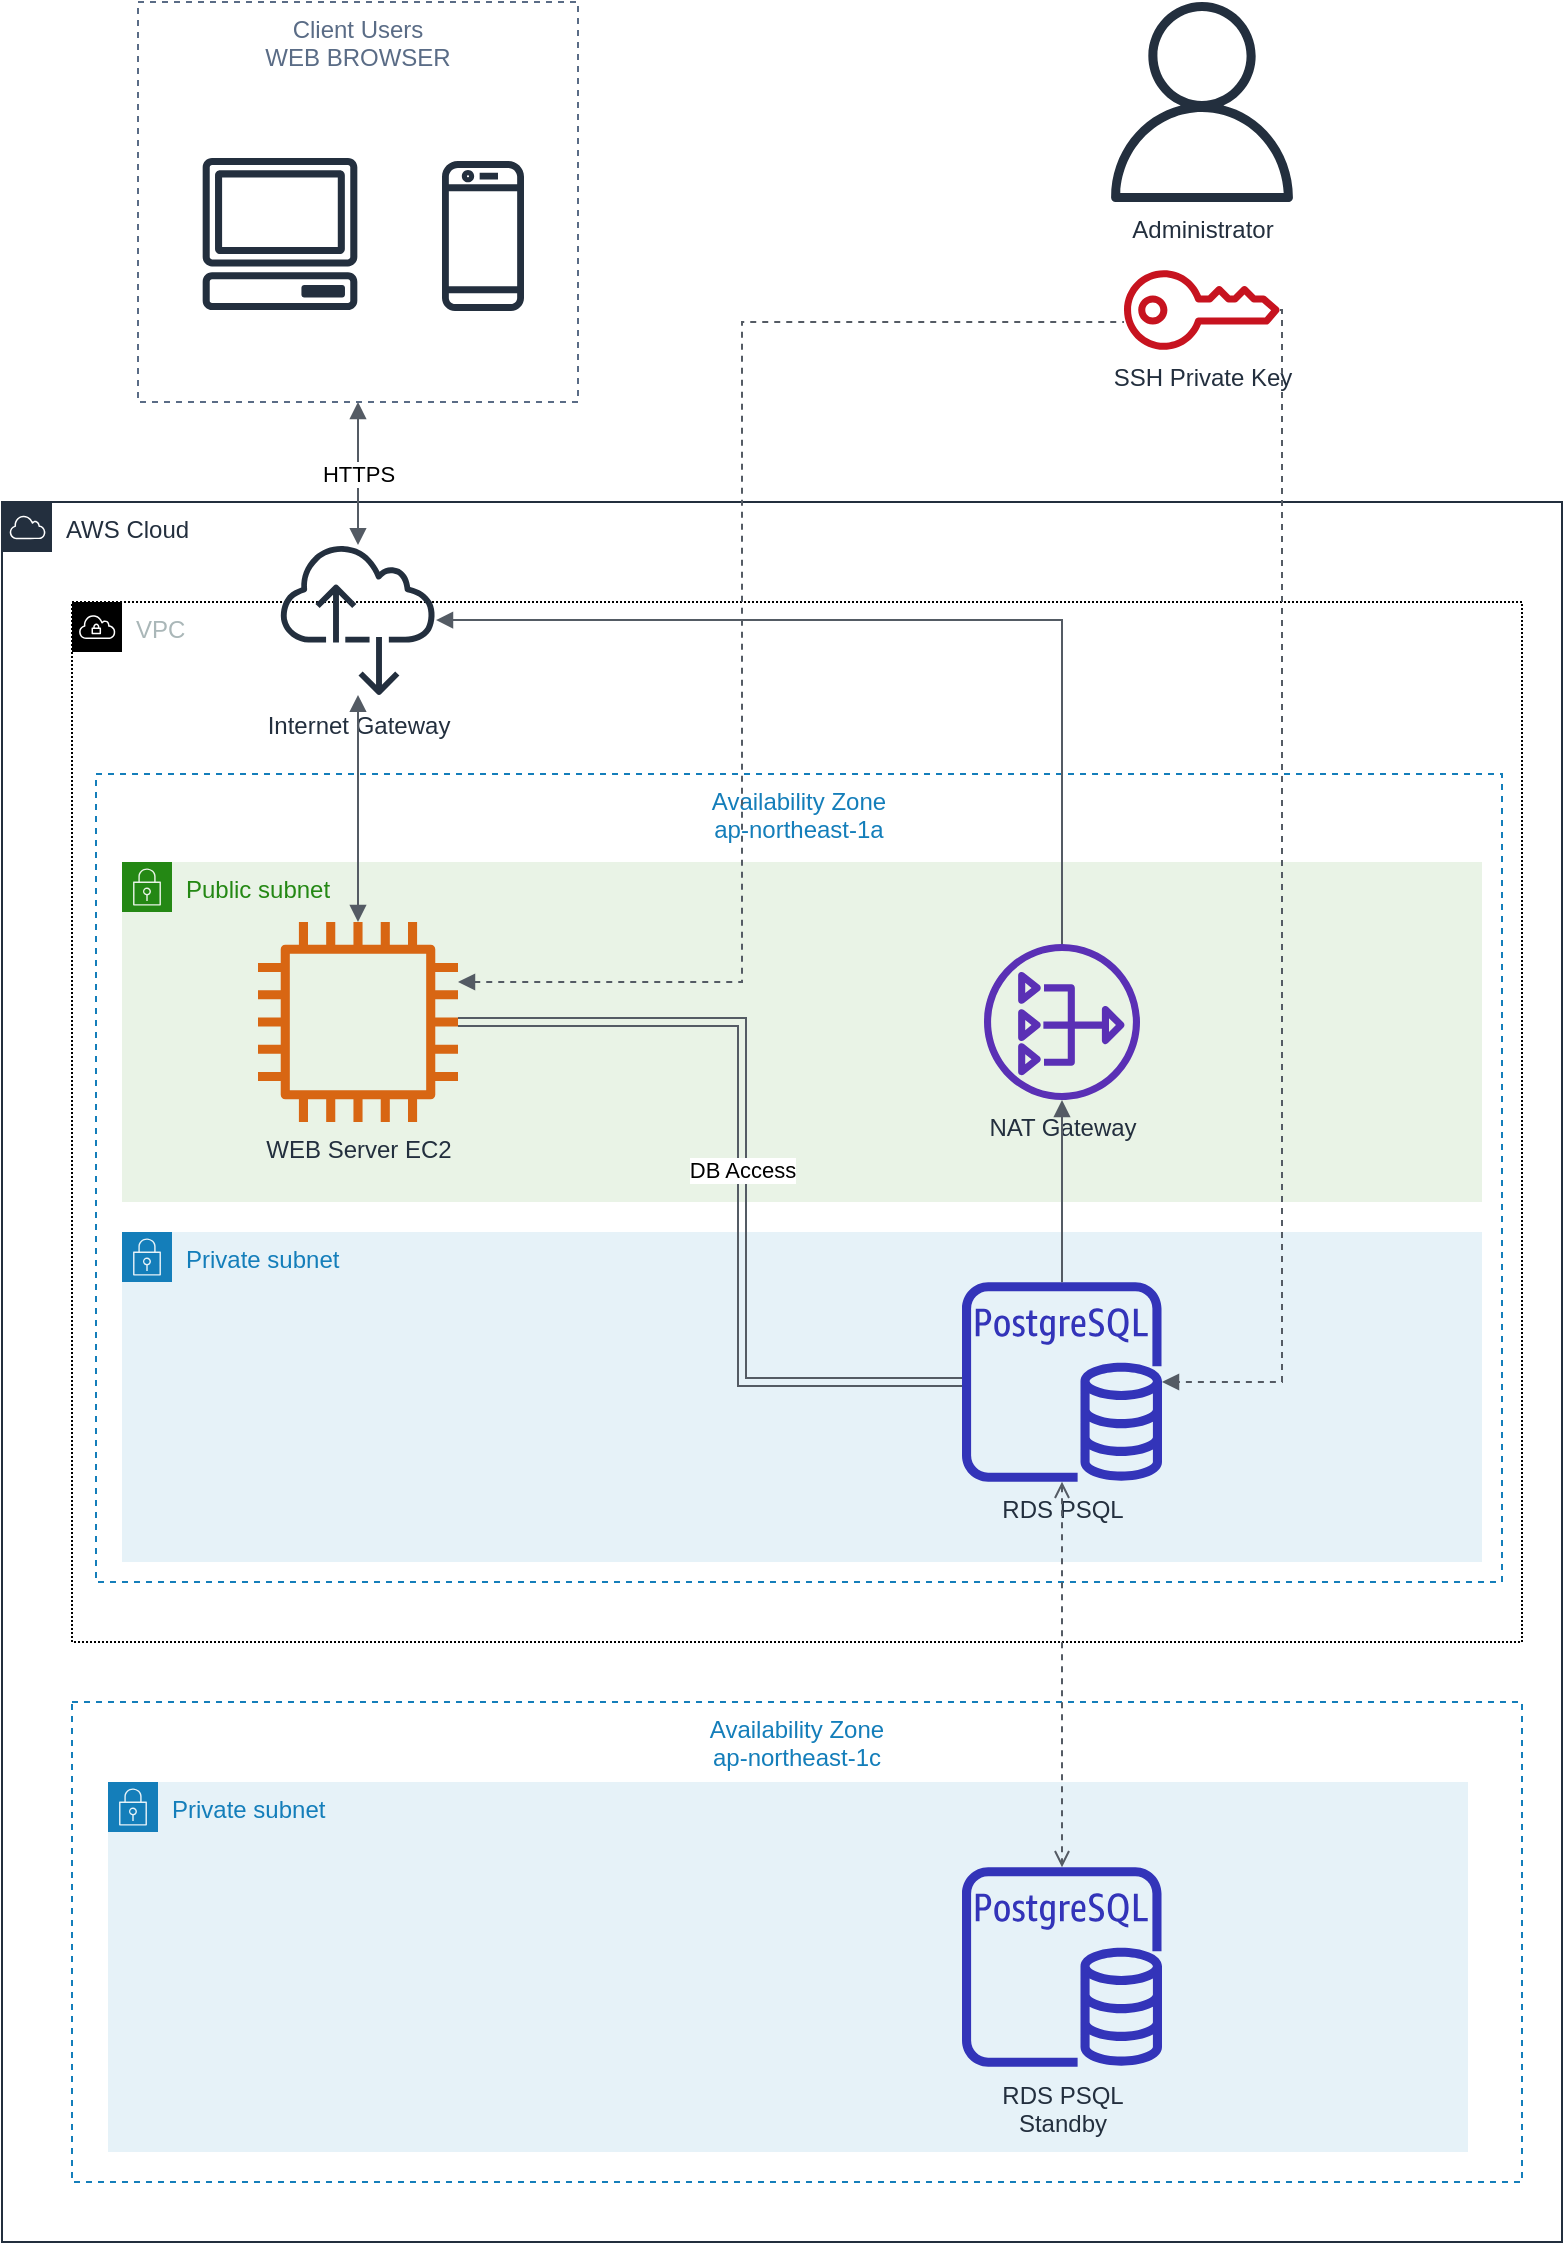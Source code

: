 <mxfile version="12.0.0" type="github" pages="1"><diagram id="eeBhRq_ST6CD6k5FKRfc" name="Page-1"><mxGraphModel dx="859" dy="565" grid="1" gridSize="10" guides="1" tooltips="1" connect="1" arrows="1" fold="1" page="1" pageScale="1" pageWidth="827" pageHeight="1169" math="0" shadow="0"><root><mxCell id="0"/><mxCell id="1" parent="0"/><mxCell id="Ic98tLC-YxY7tGEhvowl-1" value="Availability Zone&#10;ap-northeast-1a" style="fillColor=none;strokeColor=#147EBA;dashed=1;verticalAlign=top;fontStyle=0;fontColor=#147EBA;" vertex="1" parent="1"><mxGeometry x="67" y="426" width="703" height="404" as="geometry"/></mxCell><mxCell id="kcP6CkvGFuSYhXzFiz4a-3" value="AWS Cloud" style="points=[[0,0],[0.25,0],[0.5,0],[0.75,0],[1,0],[1,0.25],[1,0.5],[1,0.75],[1,1],[0.75,1],[0.5,1],[0.25,1],[0,1],[0,0.75],[0,0.5],[0,0.25]];outlineConnect=0;gradientColor=none;html=1;whiteSpace=wrap;fontSize=12;fontStyle=0;shape=mxgraph.aws4.group;grIcon=mxgraph.aws4.group_aws_cloud;strokeColor=#232F3E;fillColor=none;verticalAlign=top;align=left;spacingLeft=30;fontColor=#232F3E;dashed=0;" parent="1" vertex="1"><mxGeometry x="20" y="290" width="780" height="870" as="geometry"/></mxCell><mxCell id="kcP6CkvGFuSYhXzFiz4a-30" value="VPC" style="points=[[0,0],[0.25,0],[0.5,0],[0.75,0],[1,0],[1,0.25],[1,0.5],[1,0.75],[1,1],[0.75,1],[0.5,1],[0.25,1],[0,1],[0,0.75],[0,0.5],[0,0.25]];outlineConnect=0;gradientColor=none;html=1;whiteSpace=wrap;fontSize=12;fontStyle=0;shape=mxgraph.aws4.group;grIcon=mxgraph.aws4.group_vpc;strokeColor=#000000;fillColor=none;verticalAlign=top;align=left;spacingLeft=30;fontColor=#AAB7B8;dashed=1;dashPattern=1 1;" parent="1" vertex="1"><mxGeometry x="55" y="340" width="725" height="520" as="geometry"/></mxCell><mxCell id="kcP6CkvGFuSYhXzFiz4a-25" value="Public subnet" style="points=[[0,0],[0.25,0],[0.5,0],[0.75,0],[1,0],[1,0.25],[1,0.5],[1,0.75],[1,1],[0.75,1],[0.5,1],[0.25,1],[0,1],[0,0.75],[0,0.5],[0,0.25]];outlineConnect=0;gradientColor=none;html=1;whiteSpace=wrap;fontSize=12;fontStyle=0;shape=mxgraph.aws4.group;grIcon=mxgraph.aws4.group_security_group;grStroke=0;strokeColor=#248814;fillColor=#E9F3E6;verticalAlign=top;align=left;spacingLeft=30;fontColor=#248814;dashed=0;" parent="1" vertex="1"><mxGeometry x="80" y="470" width="680" height="170" as="geometry"/></mxCell><mxCell id="kcP6CkvGFuSYhXzFiz4a-24" value="Private subnet" style="points=[[0,0],[0.25,0],[0.5,0],[0.75,0],[1,0],[1,0.25],[1,0.5],[1,0.75],[1,1],[0.75,1],[0.5,1],[0.25,1],[0,1],[0,0.75],[0,0.5],[0,0.25]];outlineConnect=0;gradientColor=none;html=1;whiteSpace=wrap;fontSize=12;fontStyle=0;shape=mxgraph.aws4.group;grIcon=mxgraph.aws4.group_security_group;grStroke=0;strokeColor=#147EBA;fillColor=#E6F2F8;verticalAlign=top;align=left;spacingLeft=30;fontColor=#147EBA;dashed=0;" parent="1" vertex="1"><mxGeometry x="80" y="655" width="680" height="165" as="geometry"/></mxCell><mxCell id="kcP6CkvGFuSYhXzFiz4a-2" value="Client Users&#10;WEB BROWSER" style="fillColor=none;strokeColor=#5A6C86;dashed=1;verticalAlign=top;fontStyle=0;fontColor=#5A6C86;" parent="1" vertex="1"><mxGeometry x="88" y="40" width="220" height="200" as="geometry"/></mxCell><mxCell id="6-GjRFe54tZXjrNZC9Ce-1" value="" style="outlineConnect=0;fontColor=#232F3E;gradientColor=none;fillColor=#232F3E;strokeColor=none;dashed=0;verticalLabelPosition=bottom;verticalAlign=top;align=center;html=1;fontSize=12;fontStyle=0;aspect=fixed;pointerEvents=1;shape=mxgraph.aws4.client;" parent="1" vertex="1"><mxGeometry x="120" y="118" width="78" height="76" as="geometry"/></mxCell><mxCell id="kcP6CkvGFuSYhXzFiz4a-1" value="" style="outlineConnect=0;fontColor=#232F3E;gradientColor=none;fillColor=#232F3E;strokeColor=none;dashed=0;verticalLabelPosition=bottom;verticalAlign=top;align=center;html=1;fontSize=12;fontStyle=0;aspect=fixed;pointerEvents=1;shape=mxgraph.aws4.mobile_client;" parent="1" vertex="1"><mxGeometry x="240" y="118" width="41" height="78" as="geometry"/></mxCell><mxCell id="kcP6CkvGFuSYhXzFiz4a-4" value="WEB Server EC2" style="outlineConnect=0;fontColor=#232F3E;gradientColor=none;fillColor=#D86613;strokeColor=none;dashed=0;verticalLabelPosition=bottom;verticalAlign=top;align=center;html=1;fontSize=12;fontStyle=0;aspect=fixed;pointerEvents=1;shape=mxgraph.aws4.instance2;" parent="1" vertex="1"><mxGeometry x="148" y="500" width="100" height="100" as="geometry"/></mxCell><mxCell id="kcP6CkvGFuSYhXzFiz4a-7" value="RDS PSQL" style="outlineConnect=0;fontColor=#232F3E;gradientColor=none;fillColor=#3334B9;strokeColor=none;dashed=0;verticalLabelPosition=bottom;verticalAlign=top;align=center;html=1;fontSize=12;fontStyle=0;aspect=fixed;pointerEvents=1;shape=mxgraph.aws4.rds_postgresql_instance;" parent="1" vertex="1"><mxGeometry x="500" y="680" width="100" height="100" as="geometry"/></mxCell><mxCell id="kcP6CkvGFuSYhXzFiz4a-8" value="Internet Gateway" style="outlineConnect=0;fontColor=#232F3E;gradientColor=none;fillColor=#232F3E;strokeColor=none;dashed=0;verticalLabelPosition=bottom;verticalAlign=top;align=center;html=1;fontSize=12;fontStyle=0;aspect=fixed;pointerEvents=1;shape=mxgraph.aws4.internet_alt2;" parent="1" vertex="1"><mxGeometry x="159" y="310" width="78" height="78" as="geometry"/></mxCell><mxCell id="kcP6CkvGFuSYhXzFiz4a-13" value="HTTPS" style="edgeStyle=orthogonalEdgeStyle;html=1;endArrow=block;elbow=vertical;startArrow=block;startFill=1;endFill=1;strokeColor=#545B64;rounded=0;exitX=0.5;exitY=1;exitDx=0;exitDy=0;" parent="1" source="kcP6CkvGFuSYhXzFiz4a-2" target="kcP6CkvGFuSYhXzFiz4a-8" edge="1"><mxGeometry width="100" relative="1" as="geometry"><mxPoint x="160" y="280" as="sourcePoint"/><mxPoint x="260" y="280" as="targetPoint"/></mxGeometry></mxCell><mxCell id="kcP6CkvGFuSYhXzFiz4a-18" value="" style="edgeStyle=orthogonalEdgeStyle;html=1;endArrow=block;elbow=vertical;startArrow=block;startFill=1;endFill=1;strokeColor=#545B64;rounded=0;" parent="1" source="kcP6CkvGFuSYhXzFiz4a-4" target="kcP6CkvGFuSYhXzFiz4a-8" edge="1"><mxGeometry width="100" relative="1" as="geometry"><mxPoint x="70" y="410" as="sourcePoint"/><mxPoint x="170" y="410" as="targetPoint"/></mxGeometry></mxCell><mxCell id="kcP6CkvGFuSYhXzFiz4a-20" value="NAT Gateway" style="outlineConnect=0;fontColor=#232F3E;gradientColor=none;fillColor=#5A30B5;strokeColor=none;dashed=0;verticalLabelPosition=bottom;verticalAlign=top;align=center;html=1;fontSize=12;fontStyle=0;aspect=fixed;pointerEvents=1;shape=mxgraph.aws4.nat_gateway;" parent="1" vertex="1"><mxGeometry x="511" y="511" width="78" height="78" as="geometry"/></mxCell><mxCell id="kcP6CkvGFuSYhXzFiz4a-22" value="" style="edgeStyle=orthogonalEdgeStyle;html=1;endArrow=none;elbow=vertical;startArrow=block;startFill=1;strokeColor=#545B64;rounded=0;" parent="1" source="kcP6CkvGFuSYhXzFiz4a-8" target="kcP6CkvGFuSYhXzFiz4a-20" edge="1"><mxGeometry width="100" relative="1" as="geometry"><mxPoint x="380" y="380" as="sourcePoint"/><mxPoint x="550" y="480" as="targetPoint"/></mxGeometry></mxCell><mxCell id="kcP6CkvGFuSYhXzFiz4a-23" value="" style="edgeStyle=orthogonalEdgeStyle;html=1;endArrow=none;elbow=vertical;startArrow=block;startFill=1;strokeColor=#545B64;rounded=0;" parent="1" source="kcP6CkvGFuSYhXzFiz4a-20" target="kcP6CkvGFuSYhXzFiz4a-7" edge="1"><mxGeometry width="100" relative="1" as="geometry"><mxPoint x="380" y="600" as="sourcePoint"/><mxPoint x="480" y="600" as="targetPoint"/></mxGeometry></mxCell><mxCell id="kcP6CkvGFuSYhXzFiz4a-26" value="DB Access&lt;br&gt;" style="edgeStyle=orthogonalEdgeStyle;html=1;endArrow=openThin;elbow=vertical;startArrow=none;endFill=0;strokeColor=#545B64;rounded=0;shape=link;" parent="1" source="kcP6CkvGFuSYhXzFiz4a-4" target="kcP6CkvGFuSYhXzFiz4a-7" edge="1"><mxGeometry width="100" relative="1" as="geometry"><mxPoint x="270" y="530" as="sourcePoint"/><mxPoint x="370" y="530" as="targetPoint"/><Array as="points"><mxPoint x="390" y="550"/><mxPoint x="390" y="730"/></Array></mxGeometry></mxCell><mxCell id="kcP6CkvGFuSYhXzFiz4a-27" value="Administrator" style="outlineConnect=0;fontColor=#232F3E;gradientColor=none;fillColor=#232F3E;strokeColor=none;dashed=0;verticalLabelPosition=bottom;verticalAlign=top;align=center;html=1;fontSize=12;fontStyle=0;aspect=fixed;pointerEvents=1;shape=mxgraph.aws4.user;" parent="1" vertex="1"><mxGeometry x="570" y="40" width="100" height="100" as="geometry"/></mxCell><mxCell id="kcP6CkvGFuSYhXzFiz4a-28" value="SSH Private Key" style="outlineConnect=0;fontColor=#232F3E;gradientColor=none;fillColor=#C7131F;strokeColor=none;dashed=0;verticalLabelPosition=bottom;verticalAlign=top;align=center;html=1;fontSize=12;fontStyle=0;aspect=fixed;pointerEvents=1;shape=mxgraph.aws4.addon;" parent="1" vertex="1"><mxGeometry x="581" y="174" width="78" height="40" as="geometry"/></mxCell><mxCell id="kcP6CkvGFuSYhXzFiz4a-31" value="" style="edgeStyle=orthogonalEdgeStyle;html=1;endArrow=none;elbow=vertical;startArrow=block;startFill=1;strokeColor=#545B64;rounded=0;dashed=1;" parent="1" source="kcP6CkvGFuSYhXzFiz4a-4" target="kcP6CkvGFuSYhXzFiz4a-28" edge="1"><mxGeometry width="100" relative="1" as="geometry"><mxPoint x="440" y="200" as="sourcePoint"/><mxPoint x="540" y="200" as="targetPoint"/><Array as="points"><mxPoint x="390" y="530"/><mxPoint x="390" y="200"/></Array></mxGeometry></mxCell><mxCell id="kcP6CkvGFuSYhXzFiz4a-32" value="" style="edgeStyle=orthogonalEdgeStyle;html=1;endArrow=block;elbow=vertical;startArrow=none;endFill=1;strokeColor=#545B64;rounded=0;dashed=1;" parent="1" source="kcP6CkvGFuSYhXzFiz4a-28" target="kcP6CkvGFuSYhXzFiz4a-7" edge="1"><mxGeometry width="100" relative="1" as="geometry"><mxPoint x="620" y="260" as="sourcePoint"/><mxPoint x="720" y="260" as="targetPoint"/><Array as="points"><mxPoint x="660" y="730"/></Array></mxGeometry></mxCell><mxCell id="Ic98tLC-YxY7tGEhvowl-3" value="Availability Zone&#10;ap-northeast-1c" style="fillColor=none;strokeColor=#147EBA;dashed=1;verticalAlign=top;fontStyle=0;fontColor=#147EBA;" vertex="1" parent="1"><mxGeometry x="55" y="890" width="725" height="240" as="geometry"/></mxCell><mxCell id="Ic98tLC-YxY7tGEhvowl-4" value="Private subnet" style="points=[[0,0],[0.25,0],[0.5,0],[0.75,0],[1,0],[1,0.25],[1,0.5],[1,0.75],[1,1],[0.75,1],[0.5,1],[0.25,1],[0,1],[0,0.75],[0,0.5],[0,0.25]];outlineConnect=0;gradientColor=none;html=1;whiteSpace=wrap;fontSize=12;fontStyle=0;shape=mxgraph.aws4.group;grIcon=mxgraph.aws4.group_security_group;grStroke=0;strokeColor=#147EBA;fillColor=#E6F2F8;verticalAlign=top;align=left;spacingLeft=30;fontColor=#147EBA;dashed=0;" vertex="1" parent="1"><mxGeometry x="73" y="930" width="680" height="185" as="geometry"/></mxCell><mxCell id="Ic98tLC-YxY7tGEhvowl-5" value="RDS PSQL&lt;br&gt;Standby" style="outlineConnect=0;fontColor=#232F3E;gradientColor=none;fillColor=#3334B9;strokeColor=none;dashed=0;verticalLabelPosition=bottom;verticalAlign=top;align=center;html=1;fontSize=12;fontStyle=0;aspect=fixed;pointerEvents=1;shape=mxgraph.aws4.rds_postgresql_instance;" vertex="1" parent="1"><mxGeometry x="500" y="972.5" width="100" height="100" as="geometry"/></mxCell><mxCell id="Ic98tLC-YxY7tGEhvowl-6" value="" style="edgeStyle=orthogonalEdgeStyle;html=1;endArrow=open;elbow=vertical;startArrow=open;startFill=0;endFill=0;strokeColor=#545B64;rounded=0;dashed=1;" edge="1" parent="1" source="kcP6CkvGFuSYhXzFiz4a-7" target="Ic98tLC-YxY7tGEhvowl-5"><mxGeometry width="100" relative="1" as="geometry"><mxPoint x="510" y="870" as="sourcePoint"/><mxPoint x="610" y="870" as="targetPoint"/></mxGeometry></mxCell></root></mxGraphModel></diagram></mxfile>
